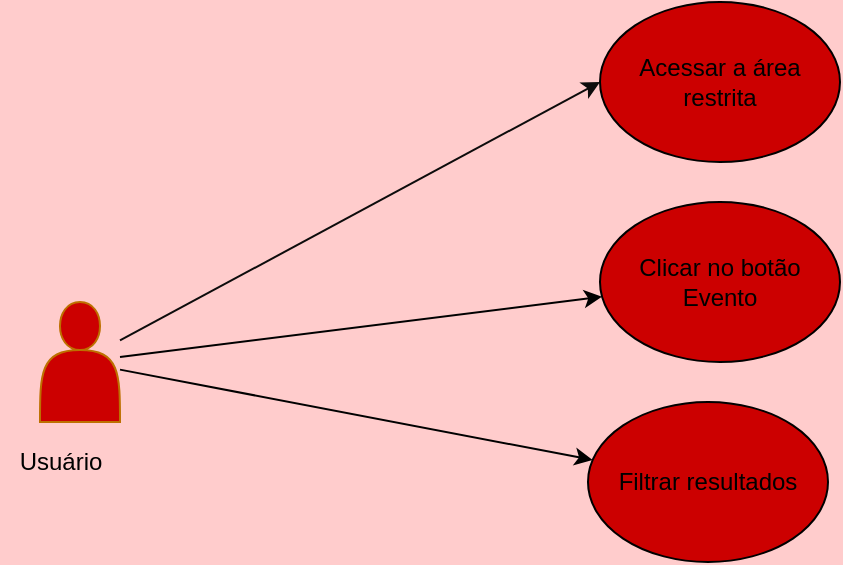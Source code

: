<mxfile>
    <diagram id="POQMvR0gV0XyOOKtGRql" name="Page-1">
        <mxGraphModel dx="701" dy="616" grid="1" gridSize="10" guides="1" tooltips="1" connect="1" arrows="1" fold="1" page="1" pageScale="1" pageWidth="827" pageHeight="1169" background="#FFCCCC" math="0" shadow="0">
            <root>
                <mxCell id="0"/>
                <mxCell id="1" parent="0"/>
                <mxCell id="2" style="edgeStyle=none;html=1;entryX=0;entryY=0.5;entryDx=0;entryDy=0;fontColor=#0d0c0c;strokeColor=#0d0c0c;" edge="1" parent="1" source="3" target="4">
                    <mxGeometry relative="1" as="geometry"/>
                </mxCell>
                <mxCell id="9" style="edgeStyle=none;html=1;fontColor=#000000;strokeColor=#000000;" edge="1" parent="1" source="3" target="8">
                    <mxGeometry relative="1" as="geometry"/>
                </mxCell>
                <mxCell id="11" style="edgeStyle=none;html=1;strokeColor=#000000;fontColor=#000000;" edge="1" parent="1" source="3" target="10">
                    <mxGeometry relative="1" as="geometry"/>
                </mxCell>
                <mxCell id="3" value="&lt;div style=&quot;text-align: justify;&quot;&gt;&lt;br&gt;&lt;/div&gt;" style="shape=actor;whiteSpace=wrap;html=1;fillColor=#CC0000;fontColor=#000000;strokeColor=#BD7000;align=right;" vertex="1" parent="1">
                    <mxGeometry x="80" y="180" width="40" height="60" as="geometry"/>
                </mxCell>
                <mxCell id="4" value="Acessar a área restrita" style="ellipse;whiteSpace=wrap;html=1;fillColor=#CC0000;" vertex="1" parent="1">
                    <mxGeometry x="360" y="30" width="120" height="80" as="geometry"/>
                </mxCell>
                <mxCell id="5" value="&lt;font color=&quot;#000000&quot;&gt;Usuário&lt;/font&gt;" style="text;html=1;align=center;verticalAlign=middle;resizable=0;points=[];autosize=1;strokeColor=none;fillColor=none;" vertex="1" parent="1">
                    <mxGeometry x="60" y="245" width="60" height="30" as="geometry"/>
                </mxCell>
                <mxCell id="8" value="Clicar no botão Evento" style="ellipse;whiteSpace=wrap;html=1;fillColor=#CC0000;" vertex="1" parent="1">
                    <mxGeometry x="360" y="130" width="120" height="80" as="geometry"/>
                </mxCell>
                <mxCell id="10" value="Filtrar resultados" style="ellipse;whiteSpace=wrap;html=1;fillColor=#CC0000;" vertex="1" parent="1">
                    <mxGeometry x="354" y="230" width="120" height="80" as="geometry"/>
                </mxCell>
            </root>
        </mxGraphModel>
    </diagram>
</mxfile>